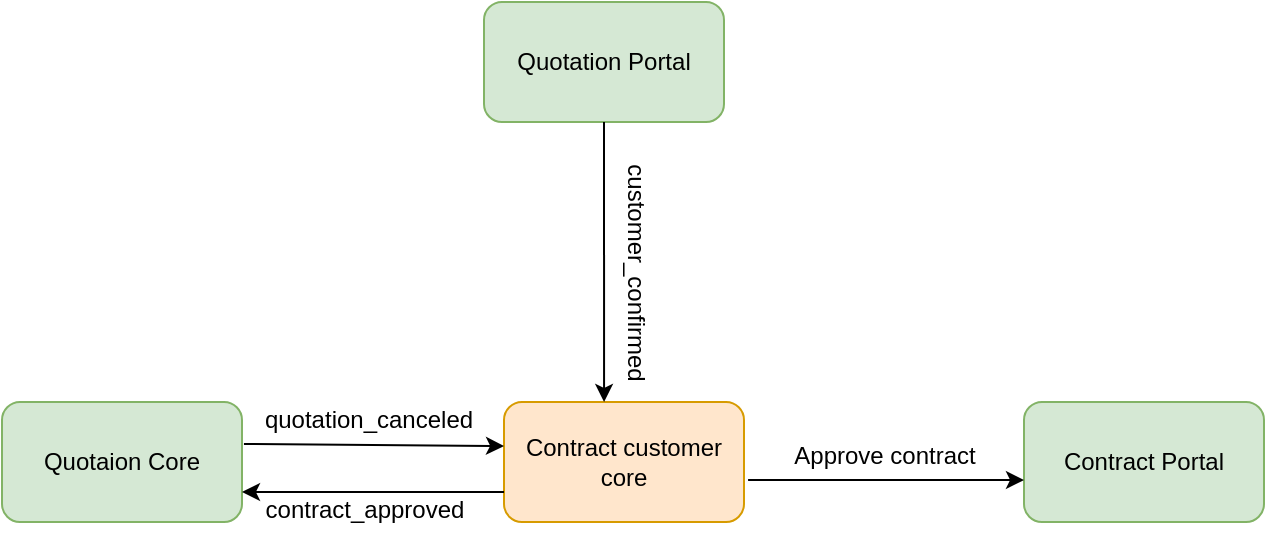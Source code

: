 <mxfile version="26.2.12">
  <diagram name="Page-1" id="NL9yd2esj91uVfJuHxYN">
    <mxGraphModel dx="1428" dy="777" grid="1" gridSize="10" guides="1" tooltips="1" connect="1" arrows="1" fold="1" page="1" pageScale="1" pageWidth="850" pageHeight="1100" math="0" shadow="0">
      <root>
        <mxCell id="0" />
        <mxCell id="1" parent="0" />
        <mxCell id="McsDUERmdcvL0akv_qJR-1" value="Quotation Portal" style="rounded=1;whiteSpace=wrap;html=1;fillColor=#d5e8d4;strokeColor=#82b366;" parent="1" vertex="1">
          <mxGeometry x="330" y="40" width="120" height="60" as="geometry" />
        </mxCell>
        <mxCell id="McsDUERmdcvL0akv_qJR-2" value="Contract customer core" style="rounded=1;whiteSpace=wrap;html=1;fillColor=#ffe6cc;strokeColor=#d79b00;" parent="1" vertex="1">
          <mxGeometry x="340" y="240" width="120" height="60" as="geometry" />
        </mxCell>
        <mxCell id="McsDUERmdcvL0akv_qJR-5" value="Contract Portal" style="rounded=1;whiteSpace=wrap;html=1;fillColor=#d5e8d4;strokeColor=#82b366;" parent="1" vertex="1">
          <mxGeometry x="600" y="240" width="120" height="60" as="geometry" />
        </mxCell>
        <mxCell id="McsDUERmdcvL0akv_qJR-7" value="" style="endArrow=classic;html=1;rounded=0;exitX=0.5;exitY=1;exitDx=0;exitDy=0;entryX=0.417;entryY=0;entryDx=0;entryDy=0;entryPerimeter=0;" parent="1" edge="1" target="McsDUERmdcvL0akv_qJR-2" source="McsDUERmdcvL0akv_qJR-1">
          <mxGeometry width="50" height="50" relative="1" as="geometry">
            <mxPoint x="384" y="240" as="sourcePoint" />
            <mxPoint x="330" y="210" as="targetPoint" />
          </mxGeometry>
        </mxCell>
        <mxCell id="McsDUERmdcvL0akv_qJR-9" value="customer_confirmed" style="text;html=1;align=center;verticalAlign=middle;resizable=0;points=[];autosize=1;strokeColor=none;fillColor=none;rotation=90;" parent="1" vertex="1">
          <mxGeometry x="341" y="160" width="130" height="30" as="geometry" />
        </mxCell>
        <mxCell id="McsDUERmdcvL0akv_qJR-12" value="Approve contract" style="text;html=1;align=center;verticalAlign=middle;resizable=0;points=[];autosize=1;strokeColor=none;fillColor=none;" parent="1" vertex="1">
          <mxGeometry x="475" y="252" width="110" height="30" as="geometry" />
        </mxCell>
        <mxCell id="McsDUERmdcvL0akv_qJR-13" value="" style="endArrow=classic;html=1;rounded=0;exitX=1.017;exitY=0.65;exitDx=0;exitDy=0;exitPerimeter=0;entryX=0;entryY=0.65;entryDx=0;entryDy=0;entryPerimeter=0;" parent="1" edge="1" target="McsDUERmdcvL0akv_qJR-5" source="McsDUERmdcvL0akv_qJR-2">
          <mxGeometry width="50" height="50" relative="1" as="geometry">
            <mxPoint x="599" y="277.02" as="sourcePoint" />
            <mxPoint x="510" y="380" as="targetPoint" />
          </mxGeometry>
        </mxCell>
        <mxCell id="McsDUERmdcvL0akv_qJR-14" value="Quotaion Core" style="rounded=1;whiteSpace=wrap;html=1;fillColor=#d5e8d4;strokeColor=#82b366;" parent="1" vertex="1">
          <mxGeometry x="89" y="240" width="120" height="60" as="geometry" />
        </mxCell>
        <mxCell id="McsDUERmdcvL0akv_qJR-16" value="" style="endArrow=classic;html=1;rounded=0;entryX=0;entryY=0.25;entryDx=0;entryDy=0;" parent="1" edge="1">
          <mxGeometry width="50" height="50" relative="1" as="geometry">
            <mxPoint x="209.96" y="260.99" as="sourcePoint" />
            <mxPoint x="340" y="262" as="targetPoint" />
          </mxGeometry>
        </mxCell>
        <mxCell id="McsDUERmdcvL0akv_qJR-20" value="quotation_canceled" style="text;html=1;align=center;verticalAlign=middle;resizable=0;points=[];autosize=1;strokeColor=none;fillColor=none;" parent="1" vertex="1">
          <mxGeometry x="207" y="234" width="130" height="30" as="geometry" />
        </mxCell>
        <mxCell id="McsDUERmdcvL0akv_qJR-21" value="" style="endArrow=classic;html=1;rounded=0;entryX=1;entryY=0.75;entryDx=0;entryDy=0;exitX=0;exitY=0.75;exitDx=0;exitDy=0;" parent="1" edge="1">
          <mxGeometry width="50" height="50" relative="1" as="geometry">
            <mxPoint x="340" y="285" as="sourcePoint" />
            <mxPoint x="209" y="285" as="targetPoint" />
          </mxGeometry>
        </mxCell>
        <mxCell id="McsDUERmdcvL0akv_qJR-22" value="contract_approved" style="text;html=1;align=center;verticalAlign=middle;resizable=0;points=[];autosize=1;strokeColor=none;fillColor=none;" parent="1" vertex="1">
          <mxGeometry x="210" y="279" width="120" height="30" as="geometry" />
        </mxCell>
      </root>
    </mxGraphModel>
  </diagram>
</mxfile>
